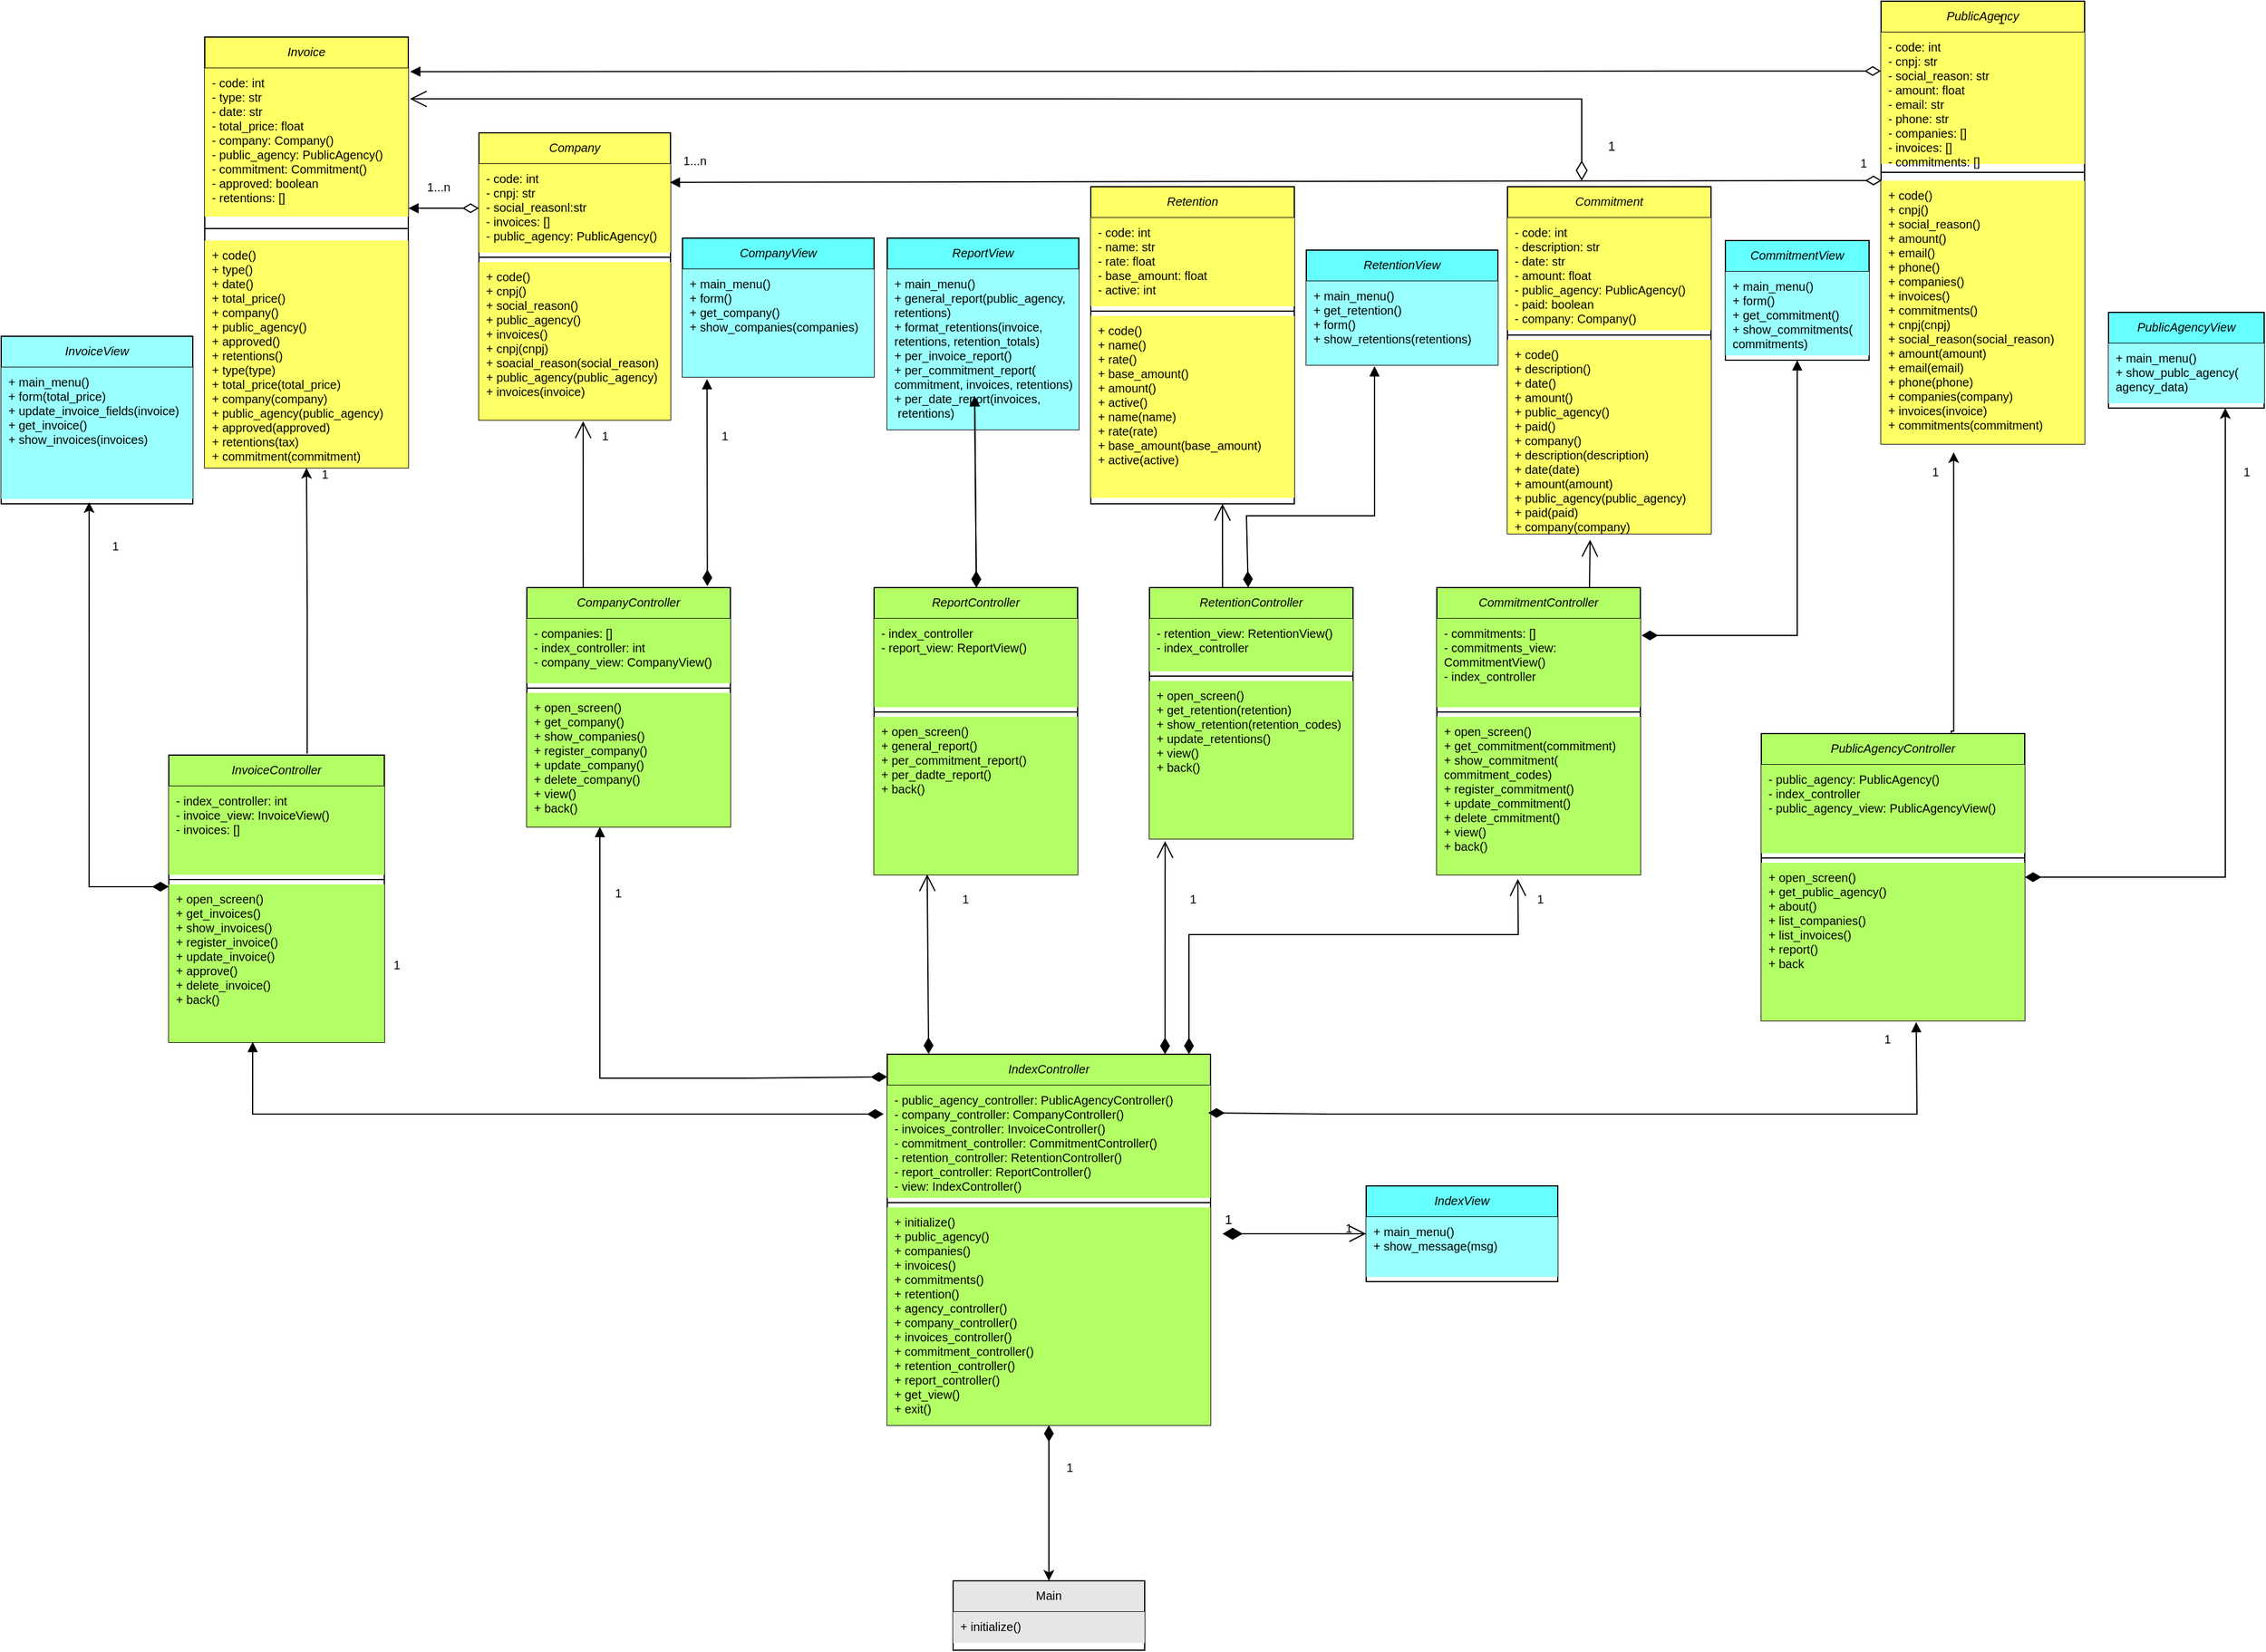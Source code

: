 <mxfile version="26.2.15">
  <diagram name="Page-1" id="JuK0nLyMnWMVUD9OGRPk">
    <mxGraphModel dx="1938" dy="529" grid="1" gridSize="10" guides="1" tooltips="1" connect="1" arrows="1" fold="1" page="1" pageScale="1" pageWidth="827" pageHeight="1169" math="0" shadow="0">
      <root>
        <mxCell id="0" />
        <mxCell id="1" parent="0" />
        <mxCell id="KIbDW9FvNBwLlxhbpkFf-1" value="Invoice" style="swimlane;fontStyle=2;align=center;verticalAlign=top;childLayout=stackLayout;horizontal=1;startSize=26;horizontalStack=0;resizeParent=1;resizeLast=0;collapsible=1;marginBottom=0;rounded=0;shadow=0;strokeWidth=1;fontSize=10;fillColor=#FFFF66;" parent="1" vertex="1">
          <mxGeometry x="90" y="50" width="170" height="360" as="geometry">
            <mxRectangle x="230" y="140" width="160" height="26" as="alternateBounds" />
          </mxGeometry>
        </mxCell>
        <mxCell id="KIbDW9FvNBwLlxhbpkFf-2" value="- code: int&#xa;- type: str&#xa;- date: str&#xa;- total_price: float&#xa;- company: Company()&#xa;- public_agency: PublicAgency()&#xa;- commitment: Commitment()&#xa;- approved: boolean&#xa;- retentions: []&#xa;&#xa;" style="text;align=left;verticalAlign=top;spacingLeft=4;spacingRight=4;overflow=hidden;rotatable=0;points=[[0,0.5],[1,0.5]];portConstraint=eastwest;fontSize=10;fillColor=#FFFF66;" parent="KIbDW9FvNBwLlxhbpkFf-1" vertex="1">
          <mxGeometry y="26" width="170" height="124" as="geometry" />
        </mxCell>
        <mxCell id="KIbDW9FvNBwLlxhbpkFf-3" value="" style="line;html=1;strokeWidth=1;align=left;verticalAlign=middle;spacingTop=-1;spacingLeft=3;spacingRight=3;rotatable=0;labelPosition=right;points=[];portConstraint=eastwest;fontSize=10;" parent="KIbDW9FvNBwLlxhbpkFf-1" vertex="1">
          <mxGeometry y="150" width="170" height="20" as="geometry" />
        </mxCell>
        <mxCell id="KIbDW9FvNBwLlxhbpkFf-4" value="+ code()&#xa;+ type()&#xa;+ date()&#xa;+ total_price()&#xa;+ company()&#xa;+ public_agency()&#xa;+ approved()&#xa;+ retentions()&#xa;+ type(type)&#xa;+ total_price(total_price)&#xa;+ company(company)&#xa;+ public_agency(public_agency)&#xa;+ approved(approved)&#xa;+ retentions(tax)&#xa;+ commitment(commitment)" style="text;align=left;verticalAlign=top;spacingLeft=4;spacingRight=4;overflow=hidden;rotatable=0;points=[[0,0.5],[1,0.5]];portConstraint=eastwest;fontSize=10;fillColor=#FFFF66;" parent="KIbDW9FvNBwLlxhbpkFf-1" vertex="1">
          <mxGeometry y="170" width="170" height="190" as="geometry" />
        </mxCell>
        <mxCell id="KIbDW9FvNBwLlxhbpkFf-9" value="Company" style="swimlane;fontStyle=2;align=center;verticalAlign=top;childLayout=stackLayout;horizontal=1;startSize=26;horizontalStack=0;resizeParent=1;resizeLast=0;collapsible=1;marginBottom=0;rounded=0;shadow=0;strokeWidth=1;fontSize=10;fillColor=#FFFF66;" parent="1" vertex="1">
          <mxGeometry x="319" y="130" width="160" height="240" as="geometry">
            <mxRectangle x="230" y="140" width="160" height="26" as="alternateBounds" />
          </mxGeometry>
        </mxCell>
        <mxCell id="KIbDW9FvNBwLlxhbpkFf-10" value="- code: int&#xa;- cnpj: str&#xa;- social_reasonl:str&#xa;- invoices: []&#xa;- public_agency: PublicAgency()" style="text;align=left;verticalAlign=top;spacingLeft=4;spacingRight=4;overflow=hidden;rotatable=0;points=[[0,0.5],[1,0.5]];portConstraint=eastwest;fontSize=10;fillColor=#FFFF66;" parent="KIbDW9FvNBwLlxhbpkFf-9" vertex="1">
          <mxGeometry y="26" width="160" height="74" as="geometry" />
        </mxCell>
        <mxCell id="KIbDW9FvNBwLlxhbpkFf-11" value="" style="line;html=1;strokeWidth=1;align=left;verticalAlign=middle;spacingTop=-1;spacingLeft=3;spacingRight=3;rotatable=0;labelPosition=right;points=[];portConstraint=eastwest;fontSize=10;" parent="KIbDW9FvNBwLlxhbpkFf-9" vertex="1">
          <mxGeometry y="100" width="160" height="8" as="geometry" />
        </mxCell>
        <mxCell id="KIbDW9FvNBwLlxhbpkFf-12" value="+ code()&#xa;+ cnpj()&#xa;+ social_reason()&#xa;+ public_agency()&#xa;+ invoices()&#xa;+ cnpj(cnpj)&#xa;+ soacial_reason(social_reason)&#xa;+ public_agency(public_agency)&#xa;+ invoices(invoice)&#xa;" style="text;align=left;verticalAlign=top;spacingLeft=4;spacingRight=4;overflow=hidden;rotatable=0;points=[[0,0.5],[1,0.5]];portConstraint=eastwest;fontSize=10;fillColor=#FFFF66;" parent="KIbDW9FvNBwLlxhbpkFf-9" vertex="1">
          <mxGeometry y="108" width="160" height="132" as="geometry" />
        </mxCell>
        <mxCell id="KIbDW9FvNBwLlxhbpkFf-13" value="PublicAgency" style="swimlane;fontStyle=2;align=center;verticalAlign=top;childLayout=stackLayout;horizontal=1;startSize=26;horizontalStack=0;resizeParent=1;resizeLast=0;collapsible=1;marginBottom=0;rounded=0;shadow=0;strokeWidth=1;fontSize=10;fillColor=#FFFF66;" parent="1" vertex="1">
          <mxGeometry x="1490" y="20" width="170" height="370" as="geometry">
            <mxRectangle x="230" y="140" width="160" height="26" as="alternateBounds" />
          </mxGeometry>
        </mxCell>
        <mxCell id="KIbDW9FvNBwLlxhbpkFf-14" value="- code: int&#xa;- cnpj: str&#xa;- social_reason: str&#xa;- amount: float&#xa;- email: str&#xa;- phone: str&#xa;- companies: []&#xa;- invoices: []&#xa;- commitments: []" style="text;align=left;verticalAlign=top;spacingLeft=4;spacingRight=4;overflow=hidden;rotatable=0;points=[[0,0.5],[1,0.5]];portConstraint=eastwest;fontSize=10;fillColor=#FFFF66;" parent="KIbDW9FvNBwLlxhbpkFf-13" vertex="1">
          <mxGeometry y="26" width="170" height="110" as="geometry" />
        </mxCell>
        <mxCell id="KIbDW9FvNBwLlxhbpkFf-15" value="" style="line;html=1;strokeWidth=1;align=left;verticalAlign=middle;spacingTop=-1;spacingLeft=3;spacingRight=3;rotatable=0;labelPosition=right;points=[];portConstraint=eastwest;fontSize=10;" parent="KIbDW9FvNBwLlxhbpkFf-13" vertex="1">
          <mxGeometry y="136" width="170" height="14" as="geometry" />
        </mxCell>
        <mxCell id="KIbDW9FvNBwLlxhbpkFf-16" value="+ code()&#xa;+ cnpj()&#xa;+ social_reason()&#xa;+ amount()&#xa;+ email()&#xa;+ phone()&#xa;+ companies()&#xa;+ invoices()&#xa;+ commitments()&#xa;+ cnpj(cnpj)&#xa;+ social_reason(social_reason)&#xa;+ amount(amount)&#xa;+ email(email)&#xa;+ phone(phone)&#xa;+ companies(company)&#xa;+ invoices(invoice)&#xa;+ commitments(commitment)&#xa;" style="text;align=left;verticalAlign=top;spacingLeft=4;spacingRight=4;overflow=hidden;rotatable=0;points=[[0,0.5],[1,0.5]];portConstraint=eastwest;fontSize=10;fillColor=#FFFF66;" parent="KIbDW9FvNBwLlxhbpkFf-13" vertex="1">
          <mxGeometry y="150" width="170" height="220" as="geometry" />
        </mxCell>
        <mxCell id="KIbDW9FvNBwLlxhbpkFf-17" value="PublicAgencyView" style="swimlane;fontStyle=2;align=center;verticalAlign=top;childLayout=stackLayout;horizontal=1;startSize=26;horizontalStack=0;resizeParent=1;resizeLast=0;collapsible=1;marginBottom=0;rounded=0;shadow=0;strokeWidth=1;fontSize=10;fillColor=#66FFFF;" parent="1" vertex="1">
          <mxGeometry x="1680" y="280" width="130" height="80" as="geometry">
            <mxRectangle x="230" y="140" width="160" height="26" as="alternateBounds" />
          </mxGeometry>
        </mxCell>
        <mxCell id="KIbDW9FvNBwLlxhbpkFf-19" value="+ main_menu()&#xa;+ show_publc_agency(&#xa;agency_data)" style="text;align=left;verticalAlign=top;spacingLeft=4;spacingRight=4;overflow=hidden;rotatable=0;points=[[0,0.5],[1,0.5]];portConstraint=eastwest;fontSize=10;fillColor=#99FFFF;" parent="KIbDW9FvNBwLlxhbpkFf-17" vertex="1">
          <mxGeometry y="26" width="130" height="50" as="geometry" />
        </mxCell>
        <mxCell id="KIbDW9FvNBwLlxhbpkFf-20" value="CompanyView" style="swimlane;fontStyle=2;align=center;verticalAlign=top;childLayout=stackLayout;horizontal=1;startSize=26;horizontalStack=0;resizeParent=1;resizeLast=0;collapsible=1;marginBottom=0;rounded=0;shadow=0;strokeWidth=1;fontSize=10;fillColor=#66FFFF;" parent="1" vertex="1">
          <mxGeometry x="489" y="218" width="160" height="116" as="geometry">
            <mxRectangle x="230" y="140" width="160" height="26" as="alternateBounds" />
          </mxGeometry>
        </mxCell>
        <mxCell id="KIbDW9FvNBwLlxhbpkFf-22" value="+ main_menu()&#xa;+ form()&#xa;+ get_company()&#xa;+ show_companies(companies)" style="text;align=left;verticalAlign=top;spacingLeft=4;spacingRight=4;overflow=hidden;rotatable=0;points=[[0,0.5],[1,0.5]];portConstraint=eastwest;fontSize=10;fillColor=#99FFFF;" parent="KIbDW9FvNBwLlxhbpkFf-20" vertex="1">
          <mxGeometry y="26" width="160" height="90" as="geometry" />
        </mxCell>
        <mxCell id="KIbDW9FvNBwLlxhbpkFf-23" value="InvoiceView" style="swimlane;fontStyle=2;align=center;verticalAlign=top;childLayout=stackLayout;horizontal=1;startSize=26;horizontalStack=0;resizeParent=1;resizeLast=0;collapsible=1;marginBottom=0;rounded=0;shadow=0;strokeWidth=1;fontSize=10;fillColor=#99FFFF;" parent="1" vertex="1">
          <mxGeometry x="-80" y="300" width="160" height="140" as="geometry">
            <mxRectangle x="230" y="140" width="160" height="26" as="alternateBounds" />
          </mxGeometry>
        </mxCell>
        <mxCell id="KIbDW9FvNBwLlxhbpkFf-25" value="+ main_menu()&#xa;+ form(total_price)&#xa;+ update_invoice_fields(invoice)&#xa;+ get_invoice()&#xa;+ show_invoices(invoices)" style="text;align=left;verticalAlign=top;spacingLeft=4;spacingRight=4;overflow=hidden;rotatable=0;points=[[0,0.5],[1,0.5]];portConstraint=eastwest;fontSize=10;fillColor=#99FFFF;" parent="KIbDW9FvNBwLlxhbpkFf-23" vertex="1">
          <mxGeometry y="26" width="160" height="110" as="geometry" />
        </mxCell>
        <mxCell id="KIbDW9FvNBwLlxhbpkFf-27" value="InvoiceController" style="swimlane;fontStyle=2;align=center;verticalAlign=top;childLayout=stackLayout;horizontal=1;startSize=26;horizontalStack=0;resizeParent=1;resizeLast=0;collapsible=1;marginBottom=0;rounded=0;shadow=0;strokeWidth=1;fontSize=10;fillColor=#B3FF66;" parent="1" vertex="1">
          <mxGeometry x="60" y="650" width="180" height="240" as="geometry">
            <mxRectangle x="230" y="140" width="160" height="26" as="alternateBounds" />
          </mxGeometry>
        </mxCell>
        <mxCell id="KIbDW9FvNBwLlxhbpkFf-28" value="- index_controller: int&#xa;- invoice_view: InvoiceView()&#xa;- invoices: []" style="text;align=left;verticalAlign=top;spacingLeft=4;spacingRight=4;overflow=hidden;rotatable=0;points=[[0,0.5],[1,0.5]];portConstraint=eastwest;fontSize=10;fillColor=#B3FF66;" parent="KIbDW9FvNBwLlxhbpkFf-27" vertex="1">
          <mxGeometry y="26" width="180" height="74" as="geometry" />
        </mxCell>
        <mxCell id="KIbDW9FvNBwLlxhbpkFf-29" value="" style="line;html=1;strokeWidth=1;align=left;verticalAlign=middle;spacingTop=-1;spacingLeft=3;spacingRight=3;rotatable=0;labelPosition=right;points=[];portConstraint=eastwest;fontSize=10;" parent="KIbDW9FvNBwLlxhbpkFf-27" vertex="1">
          <mxGeometry y="100" width="180" height="8" as="geometry" />
        </mxCell>
        <mxCell id="KIbDW9FvNBwLlxhbpkFf-30" value="+ open_screen()&#xa;+ get_invoices()&#xa;+ show_invoices()&#xa;+ register_invoice()&#xa;+ update_invoice()&#xa;+ approve()&#xa;+ delete_invoice()&#xa;+ back()" style="text;align=left;verticalAlign=top;spacingLeft=4;spacingRight=4;overflow=hidden;rotatable=0;points=[[0,0.5],[1,0.5]];portConstraint=eastwest;fontSize=10;fillColor=#B3FF66;" parent="KIbDW9FvNBwLlxhbpkFf-27" vertex="1">
          <mxGeometry y="108" width="180" height="132" as="geometry" />
        </mxCell>
        <mxCell id="KIbDW9FvNBwLlxhbpkFf-109" value="" style="edgeStyle=orthogonalEdgeStyle;rounded=0;orthogonalLoop=1;jettySize=auto;html=1;startArrow=diamondThin;startFill=1;entryX=0.75;entryY=1;entryDx=0;entryDy=0;startSize=11;fontSize=10;" parent="1" source="KIbDW9FvNBwLlxhbpkFf-31" target="KIbDW9FvNBwLlxhbpkFf-17" edge="1">
          <mxGeometry relative="1" as="geometry">
            <mxPoint x="1470" y="650" as="targetPoint" />
          </mxGeometry>
        </mxCell>
        <mxCell id="KIbDW9FvNBwLlxhbpkFf-31" value="PublicAgencyController" style="swimlane;fontStyle=2;align=center;verticalAlign=top;childLayout=stackLayout;horizontal=1;startSize=26;horizontalStack=0;resizeParent=1;resizeLast=0;collapsible=1;marginBottom=0;rounded=0;shadow=0;strokeWidth=1;resizeWidth=1;fontSize=10;fillColor=#B3FF66;" parent="1" vertex="1">
          <mxGeometry x="1390" y="632" width="220" height="240" as="geometry">
            <mxRectangle x="230" y="140" width="160" height="26" as="alternateBounds" />
          </mxGeometry>
        </mxCell>
        <mxCell id="KIbDW9FvNBwLlxhbpkFf-32" value="- public_agency: PublicAgency()&#xa;- index_controller&#xa;- public_agency_view: PublicAgencyView()" style="text;align=left;verticalAlign=top;spacingLeft=4;spacingRight=4;overflow=hidden;rotatable=0;points=[[0,0.5],[1,0.5]];portConstraint=eastwest;fontSize=10;resizeWidth=1;fillColor=#B3FF66;" parent="KIbDW9FvNBwLlxhbpkFf-31" vertex="1">
          <mxGeometry y="26" width="220" height="74" as="geometry" />
        </mxCell>
        <mxCell id="KIbDW9FvNBwLlxhbpkFf-33" value="" style="line;html=1;strokeWidth=1;align=left;verticalAlign=middle;spacingTop=-1;spacingLeft=3;spacingRight=3;rotatable=0;labelPosition=right;points=[];portConstraint=eastwest;resizeWidth=1;fontSize=10;" parent="KIbDW9FvNBwLlxhbpkFf-31" vertex="1">
          <mxGeometry y="100" width="220" height="8" as="geometry" />
        </mxCell>
        <mxCell id="KIbDW9FvNBwLlxhbpkFf-34" value="+ open_screen()&#xa;+ get_public_agency()&#xa;+ about()&#xa;+ list_companies()&#xa;+ list_invoices()&#xa;+ report()&#xa;+ back" style="text;align=left;verticalAlign=top;spacingLeft=4;spacingRight=4;overflow=hidden;rotatable=0;points=[[0,0.5],[1,0.5]];portConstraint=eastwest;fontSize=10;resizeWidth=1;fillColor=#B3FF66;" parent="KIbDW9FvNBwLlxhbpkFf-31" vertex="1">
          <mxGeometry y="108" width="220" height="132" as="geometry" />
        </mxCell>
        <mxCell id="KIbDW9FvNBwLlxhbpkFf-35" value="CompanyController" style="swimlane;fontStyle=2;align=center;verticalAlign=top;childLayout=stackLayout;horizontal=1;startSize=26;horizontalStack=0;resizeParent=1;resizeLast=0;collapsible=1;marginBottom=0;rounded=0;shadow=0;strokeWidth=1;fontSize=10;fillColor=#B3FF66;" parent="1" vertex="1">
          <mxGeometry x="359" y="510" width="170" height="200" as="geometry">
            <mxRectangle x="230" y="140" width="160" height="26" as="alternateBounds" />
          </mxGeometry>
        </mxCell>
        <mxCell id="KIbDW9FvNBwLlxhbpkFf-36" value="- companies: []&#xa;- index_controller: int&#xa;- company_view: CompanyView()" style="text;align=left;verticalAlign=top;spacingLeft=4;spacingRight=4;overflow=hidden;rotatable=0;points=[[0,0.5],[1,0.5]];portConstraint=eastwest;fontSize=10;fillColor=#B3FF66;" parent="KIbDW9FvNBwLlxhbpkFf-35" vertex="1">
          <mxGeometry y="26" width="170" height="54" as="geometry" />
        </mxCell>
        <mxCell id="KIbDW9FvNBwLlxhbpkFf-37" value="" style="line;html=1;strokeWidth=1;align=left;verticalAlign=middle;spacingTop=-1;spacingLeft=3;spacingRight=3;rotatable=0;labelPosition=right;points=[];portConstraint=eastwest;fontSize=10;" parent="KIbDW9FvNBwLlxhbpkFf-35" vertex="1">
          <mxGeometry y="80" width="170" height="8" as="geometry" />
        </mxCell>
        <mxCell id="KIbDW9FvNBwLlxhbpkFf-38" value="+ open_screen()&#xa;+ get_company()&#xa;+ show_companies()&#xa;+ register_company()&#xa;+ update_company()&#xa;+ delete_company()&#xa;+ view()&#xa;+ back()" style="text;align=left;verticalAlign=top;spacingLeft=4;spacingRight=4;overflow=hidden;rotatable=0;points=[[0,0.5],[1,0.5]];portConstraint=eastwest;fontSize=10;fillColor=#B3FF66;" parent="KIbDW9FvNBwLlxhbpkFf-35" vertex="1">
          <mxGeometry y="88" width="170" height="112" as="geometry" />
        </mxCell>
        <mxCell id="KIbDW9FvNBwLlxhbpkFf-105" value="" style="edgeStyle=orthogonalEdgeStyle;rounded=0;orthogonalLoop=1;jettySize=auto;html=1;startArrow=diamondThin;startFill=1;startSize=11;entryX=0.5;entryY=0;entryDx=0;entryDy=0;fontSize=10;" parent="1" source="KIbDW9FvNBwLlxhbpkFf-39" target="KIbDW9FvNBwLlxhbpkFf-43" edge="1">
          <mxGeometry relative="1" as="geometry">
            <mxPoint x="795" y="1090" as="targetPoint" />
            <Array as="points" />
          </mxGeometry>
        </mxCell>
        <mxCell id="KIbDW9FvNBwLlxhbpkFf-39" value="IndexController" style="swimlane;fontStyle=2;align=center;verticalAlign=top;childLayout=stackLayout;horizontal=1;startSize=26;horizontalStack=0;resizeParent=1;resizeLast=0;collapsible=1;marginBottom=0;rounded=0;shadow=0;strokeWidth=1;fontSize=10;fillColor=#B3FF66;" parent="1" vertex="1">
          <mxGeometry x="660" y="900" width="270" height="310" as="geometry">
            <mxRectangle x="230" y="140" width="160" height="26" as="alternateBounds" />
          </mxGeometry>
        </mxCell>
        <mxCell id="KIbDW9FvNBwLlxhbpkFf-40" value="- public_agency_controller: PublicAgencyController()&#xa;- company_controller: CompanyController()&#xa;- invoices_controller: InvoiceController()&#xa;- commitment_controller: CommitmentController()&#xa;- retention_controller: RetentionController()&#xa;- report_controller: ReportController()&#xa;- view: IndexController()" style="text;align=left;verticalAlign=top;spacingLeft=4;spacingRight=4;overflow=hidden;rotatable=0;points=[[0,0.5],[1,0.5]];portConstraint=eastwest;fontSize=10;fillColor=#B3FF66;" parent="KIbDW9FvNBwLlxhbpkFf-39" vertex="1">
          <mxGeometry y="26" width="270" height="94" as="geometry" />
        </mxCell>
        <mxCell id="KIbDW9FvNBwLlxhbpkFf-41" value="" style="line;html=1;strokeWidth=1;align=left;verticalAlign=middle;spacingTop=-1;spacingLeft=3;spacingRight=3;rotatable=0;labelPosition=right;points=[];portConstraint=eastwest;fontSize=10;" parent="KIbDW9FvNBwLlxhbpkFf-39" vertex="1">
          <mxGeometry y="120" width="270" height="8" as="geometry" />
        </mxCell>
        <mxCell id="KIbDW9FvNBwLlxhbpkFf-42" value="+ initialize()&#xa;+ public_agency()&#xa;+ companies()&#xa;+ invoices()&#xa;+ commitments()&#xa;+ retention()&#xa;+ agency_controller()&#xa;+ company_controller()&#xa;+ invoices_controller()&#xa;+ commitment_controller()&#xa;+ retention_controller()&#xa;+ report_controller()&#xa;+ get_view()&#xa;+ exit()" style="text;align=left;verticalAlign=top;spacingLeft=4;spacingRight=4;overflow=hidden;rotatable=0;points=[[0,0.5],[1,0.5]];portConstraint=eastwest;fontSize=10;fillColor=#B3FF66;" parent="KIbDW9FvNBwLlxhbpkFf-39" vertex="1">
          <mxGeometry y="128" width="270" height="182" as="geometry" />
        </mxCell>
        <mxCell id="KIbDW9FvNBwLlxhbpkFf-43" value="Main" style="swimlane;fontStyle=0;align=center;verticalAlign=top;childLayout=stackLayout;horizontal=1;startSize=26;horizontalStack=0;resizeParent=1;resizeLast=0;collapsible=1;marginBottom=0;rounded=0;shadow=0;strokeWidth=1;fontSize=10;fillColor=#E6E6E6;" parent="1" vertex="1">
          <mxGeometry x="715" y="1340" width="160" height="58" as="geometry">
            <mxRectangle x="130" y="380" width="160" height="26" as="alternateBounds" />
          </mxGeometry>
        </mxCell>
        <mxCell id="KIbDW9FvNBwLlxhbpkFf-44" value="+ initialize()" style="text;align=left;verticalAlign=top;spacingLeft=4;spacingRight=4;overflow=hidden;rotatable=0;points=[[0,0.5],[1,0.5]];portConstraint=eastwest;fontSize=10;fillColor=#E6E6E6;" parent="KIbDW9FvNBwLlxhbpkFf-43" vertex="1">
          <mxGeometry y="26" width="160" height="26" as="geometry" />
        </mxCell>
        <mxCell id="KIbDW9FvNBwLlxhbpkFf-53" value="" style="endArrow=open;endFill=1;endSize=12;html=1;rounded=0;entryX=0.544;entryY=1.008;entryDx=0;entryDy=0;entryPerimeter=0;exitX=0.277;exitY=0;exitDx=0;exitDy=0;exitPerimeter=0;fontSize=10;" parent="1" source="KIbDW9FvNBwLlxhbpkFf-35" target="KIbDW9FvNBwLlxhbpkFf-12" edge="1">
          <mxGeometry width="160" relative="1" as="geometry">
            <mxPoint x="389" y="470" as="sourcePoint" />
            <mxPoint x="779" y="552" as="targetPoint" />
          </mxGeometry>
        </mxCell>
        <mxCell id="KIbDW9FvNBwLlxhbpkFf-71" value="1" style="text;html=1;align=center;verticalAlign=middle;resizable=0;points=[];autosize=1;strokeColor=none;fillColor=none;fontSize=10;" parent="1" vertex="1">
          <mxGeometry x="235" y="810" width="30" height="30" as="geometry" />
        </mxCell>
        <mxCell id="KIbDW9FvNBwLlxhbpkFf-72" value="1" style="text;html=1;align=center;verticalAlign=middle;resizable=0;points=[];autosize=1;strokeColor=none;fillColor=none;fontSize=10;" parent="1" vertex="1">
          <mxGeometry x="420" y="750" width="30" height="30" as="geometry" />
        </mxCell>
        <mxCell id="KIbDW9FvNBwLlxhbpkFf-73" value="1" style="text;html=1;align=center;verticalAlign=middle;resizable=0;points=[];autosize=1;strokeColor=none;fillColor=none;resizeWidth=1;fontSize=10;" parent="1" vertex="1">
          <mxGeometry x="1480" y="872" width="30" height="30" as="geometry" />
        </mxCell>
        <mxCell id="KIbDW9FvNBwLlxhbpkFf-74" value="1" style="text;html=1;align=center;verticalAlign=middle;resizable=0;points=[];autosize=1;strokeColor=none;fillColor=none;fontSize=10;" parent="1" vertex="1">
          <mxGeometry x="1030" y="1030" width="30" height="30" as="geometry" />
        </mxCell>
        <mxCell id="KIbDW9FvNBwLlxhbpkFf-75" value="1" style="text;html=1;align=center;verticalAlign=middle;resizable=0;points=[];autosize=1;strokeColor=none;fillColor=none;fontSize=10;" parent="1" vertex="1">
          <mxGeometry x="797" y="1230" width="30" height="30" as="geometry" />
        </mxCell>
        <mxCell id="KIbDW9FvNBwLlxhbpkFf-76" value="1" style="text;html=1;align=center;verticalAlign=middle;resizable=0;points=[];autosize=1;strokeColor=none;fillColor=none;fontSize=10;" parent="1" vertex="1">
          <mxGeometry x="175" y="400" width="30" height="30" as="geometry" />
        </mxCell>
        <mxCell id="KIbDW9FvNBwLlxhbpkFf-78" value="1" style="text;html=1;align=center;verticalAlign=middle;resizable=0;points=[];autosize=1;strokeColor=none;fillColor=none;fontSize=10;" parent="1" vertex="1">
          <mxGeometry x="1780" y="398" width="30" height="30" as="geometry" />
        </mxCell>
        <mxCell id="KIbDW9FvNBwLlxhbpkFf-80" value="1" style="text;html=1;align=center;verticalAlign=middle;resizable=0;points=[];autosize=1;strokeColor=none;fillColor=none;fontSize=10;" parent="1" vertex="1">
          <mxGeometry x="1520" y="398" width="30" height="30" as="geometry" />
        </mxCell>
        <mxCell id="KIbDW9FvNBwLlxhbpkFf-82" value="1" style="text;html=1;align=center;verticalAlign=middle;resizable=0;points=[];autosize=1;strokeColor=none;fillColor=none;fontSize=10;" parent="1" vertex="1">
          <mxGeometry x="409" y="368" width="30" height="30" as="geometry" />
        </mxCell>
        <mxCell id="KIbDW9FvNBwLlxhbpkFf-87" value="1" style="text;html=1;align=center;verticalAlign=middle;resizable=0;points=[];autosize=1;strokeColor=none;fillColor=none;fontSize=10;" parent="1" vertex="1">
          <mxGeometry x="509" y="368" width="30" height="30" as="geometry" />
        </mxCell>
        <mxCell id="KIbDW9FvNBwLlxhbpkFf-110" value="" style="edgeStyle=orthogonalEdgeStyle;rounded=0;orthogonalLoop=1;jettySize=auto;html=1;startArrow=none;startFill=0;exitX=0.721;exitY=0;exitDx=0;exitDy=0;exitPerimeter=0;fontSize=10;entryX=1.022;entryY=-0.036;entryDx=0;entryDy=0;entryPerimeter=0;" parent="1" source="KIbDW9FvNBwLlxhbpkFf-31" target="KIbDW9FvNBwLlxhbpkFf-80" edge="1">
          <mxGeometry relative="1" as="geometry">
            <mxPoint x="1490" y="620" as="sourcePoint" />
            <mxPoint x="1550" y="460" as="targetPoint" />
            <Array as="points">
              <mxPoint x="1549" y="630" />
              <mxPoint x="1551" y="630" />
            </Array>
          </mxGeometry>
        </mxCell>
        <mxCell id="KIbDW9FvNBwLlxhbpkFf-113" value="" style="html=1;verticalAlign=bottom;startArrow=diamondThin;startFill=1;endArrow=block;startSize=11;curved=0;rounded=0;entryX=0.588;entryY=1.008;entryDx=0;entryDy=0;entryPerimeter=0;fontSize=10;" parent="1" target="KIbDW9FvNBwLlxhbpkFf-34" edge="1">
          <mxGeometry width="60" relative="1" as="geometry">
            <mxPoint x="928" y="949" as="sourcePoint" />
            <mxPoint x="1300" y="930" as="targetPoint" />
            <Array as="points">
              <mxPoint x="1030" y="950" />
              <mxPoint x="1520" y="950" />
            </Array>
          </mxGeometry>
        </mxCell>
        <mxCell id="KIbDW9FvNBwLlxhbpkFf-114" value="" style="html=1;verticalAlign=bottom;startArrow=diamondThin;startFill=1;endArrow=block;startSize=11;curved=0;rounded=0;entryX=0.389;entryY=0.997;entryDx=0;entryDy=0;entryPerimeter=0;fontSize=10;" parent="1" target="KIbDW9FvNBwLlxhbpkFf-30" edge="1">
          <mxGeometry width="60" relative="1" as="geometry">
            <mxPoint x="657" y="950" as="sourcePoint" />
            <mxPoint x="230" y="930" as="targetPoint" />
            <Array as="points">
              <mxPoint x="560" y="950" />
              <mxPoint x="130" y="950" />
            </Array>
          </mxGeometry>
        </mxCell>
        <mxCell id="KIbDW9FvNBwLlxhbpkFf-115" value="" style="html=1;verticalAlign=bottom;startArrow=diamondThin;startFill=1;endArrow=block;startSize=11;curved=0;rounded=0;endSize=6;exitX=0;exitY=0.061;exitDx=0;exitDy=0;exitPerimeter=0;fontSize=10;" parent="1" source="KIbDW9FvNBwLlxhbpkFf-39" edge="1">
          <mxGeometry width="60" relative="1" as="geometry">
            <mxPoint x="590" y="914" as="sourcePoint" />
            <mxPoint x="420" y="710" as="targetPoint" />
            <Array as="points">
              <mxPoint x="540" y="920" />
              <mxPoint x="420" y="920" />
            </Array>
          </mxGeometry>
        </mxCell>
        <mxCell id="KIbDW9FvNBwLlxhbpkFf-117" value="" style="edgeStyle=orthogonalEdgeStyle;rounded=0;orthogonalLoop=1;jettySize=auto;html=1;startArrow=none;startFill=0;entryX=0.5;entryY=1;entryDx=0;entryDy=0;exitX=0.642;exitY=-0.005;exitDx=0;exitDy=0;exitPerimeter=0;fontSize=10;" parent="1" source="KIbDW9FvNBwLlxhbpkFf-27" target="KIbDW9FvNBwLlxhbpkFf-1" edge="1">
          <mxGeometry relative="1" as="geometry">
            <mxPoint x="175" y="570" as="sourcePoint" />
            <mxPoint x="170" y="610" as="targetPoint" />
            <Array as="points" />
          </mxGeometry>
        </mxCell>
        <mxCell id="KIbDW9FvNBwLlxhbpkFf-118" value="" style="edgeStyle=orthogonalEdgeStyle;rounded=0;orthogonalLoop=1;jettySize=auto;html=1;startArrow=diamondThin;startFill=1;startSize=11;entryX=0.459;entryY=1.024;entryDx=0;entryDy=0;entryPerimeter=0;exitX=0;exitY=0.015;exitDx=0;exitDy=0;exitPerimeter=0;fontSize=10;" parent="1" source="KIbDW9FvNBwLlxhbpkFf-30" target="KIbDW9FvNBwLlxhbpkFf-25" edge="1">
          <mxGeometry relative="1" as="geometry">
            <mxPoint x="50" y="760" as="sourcePoint" />
            <mxPoint y="590" as="targetPoint" />
            <Array as="points">
              <mxPoint x="-7" y="760" />
            </Array>
          </mxGeometry>
        </mxCell>
        <mxCell id="KIbDW9FvNBwLlxhbpkFf-119" value="1" style="text;html=1;align=center;verticalAlign=middle;resizable=0;points=[];autosize=1;strokeColor=none;fillColor=none;fontSize=10;" parent="1" vertex="1">
          <mxGeometry y="460" width="30" height="30" as="geometry" />
        </mxCell>
        <mxCell id="KIbDW9FvNBwLlxhbpkFf-122" value="" style="html=1;verticalAlign=bottom;startArrow=diamondThin;startFill=0;endArrow=block;startSize=11;curved=0;rounded=0;exitX=1.022;exitY=0.994;exitDx=0;exitDy=0;exitPerimeter=0;entryX=0.996;entryY=0.208;entryDx=0;entryDy=0;entryPerimeter=0;fontSize=10;" parent="1" source="KIbDW9FvNBwLlxhbpkFf-128" target="KIbDW9FvNBwLlxhbpkFf-10" edge="1">
          <mxGeometry width="60" relative="1" as="geometry">
            <mxPoint x="1140" y="170" as="sourcePoint" />
            <mxPoint x="840" y="170" as="targetPoint" />
            <Array as="points" />
          </mxGeometry>
        </mxCell>
        <mxCell id="KIbDW9FvNBwLlxhbpkFf-123" value="" style="html=1;verticalAlign=bottom;startArrow=diamondThin;startFill=0;endArrow=block;startSize=11;curved=0;rounded=0;exitX=0;exitY=0.5;exitDx=0;exitDy=0;entryX=1;entryY=0.944;entryDx=0;entryDy=0;entryPerimeter=0;fontSize=10;" parent="1" source="KIbDW9FvNBwLlxhbpkFf-10" target="KIbDW9FvNBwLlxhbpkFf-2" edge="1">
          <mxGeometry width="60" relative="1" as="geometry">
            <mxPoint x="560" y="190" as="sourcePoint" />
            <mxPoint x="370" y="195" as="targetPoint" />
            <Array as="points" />
          </mxGeometry>
        </mxCell>
        <mxCell id="KIbDW9FvNBwLlxhbpkFf-125" value="1" style="text;html=1;align=center;verticalAlign=middle;resizable=0;points=[];autosize=1;strokeColor=none;fillColor=none;fontSize=10;" parent="1" vertex="1">
          <mxGeometry x="1575" y="20" width="30" height="30" as="geometry" />
        </mxCell>
        <mxCell id="KIbDW9FvNBwLlxhbpkFf-127" value="1...n" style="text;html=1;align=center;verticalAlign=middle;resizable=0;points=[];autosize=1;strokeColor=none;fillColor=none;fontSize=10;" parent="1" vertex="1">
          <mxGeometry x="479" y="138" width="40" height="30" as="geometry" />
        </mxCell>
        <mxCell id="KIbDW9FvNBwLlxhbpkFf-128" value="1" style="text;html=1;align=center;verticalAlign=middle;resizable=0;points=[];autosize=1;strokeColor=none;fillColor=none;fontSize=10;" parent="1" vertex="1">
          <mxGeometry x="1460" y="140" width="30" height="30" as="geometry" />
        </mxCell>
        <mxCell id="KIbDW9FvNBwLlxhbpkFf-129" value="1...n" style="text;html=1;align=center;verticalAlign=middle;resizable=0;points=[];autosize=1;strokeColor=none;fillColor=none;fontSize=10;" parent="1" vertex="1">
          <mxGeometry x="265" y="160" width="40" height="30" as="geometry" />
        </mxCell>
        <mxCell id="KIbDW9FvNBwLlxhbpkFf-132" value="" style="html=1;verticalAlign=bottom;startArrow=diamondThin;startFill=0;endArrow=block;startSize=11;curved=0;rounded=0;entryX=1.009;entryY=0.023;entryDx=0;entryDy=0;entryPerimeter=0;fontSize=10;exitX=0;exitY=0.294;exitDx=0;exitDy=0;exitPerimeter=0;" parent="1" source="KIbDW9FvNBwLlxhbpkFf-14" target="KIbDW9FvNBwLlxhbpkFf-2" edge="1">
          <mxGeometry width="60" relative="1" as="geometry">
            <mxPoint x="1400" y="50" as="sourcePoint" />
            <mxPoint x="310" y="80" as="targetPoint" />
            <Array as="points" />
          </mxGeometry>
        </mxCell>
        <mxCell id="KIbDW9FvNBwLlxhbpkFf-116" value="" style="html=1;verticalAlign=bottom;startArrow=diamondThin;startFill=1;endArrow=block;startSize=11;curved=0;rounded=0;exitX=0.887;exitY=-0.006;exitDx=0;exitDy=0;exitPerimeter=0;entryX=0.128;entryY=1.019;entryDx=0;entryDy=0;entryPerimeter=0;fontSize=10;" parent="1" source="KIbDW9FvNBwLlxhbpkFf-35" target="KIbDW9FvNBwLlxhbpkFf-22" edge="1">
          <mxGeometry width="60" relative="1" as="geometry">
            <mxPoint x="529" y="458" as="sourcePoint" />
            <mxPoint x="529" y="378" as="targetPoint" />
            <Array as="points" />
          </mxGeometry>
        </mxCell>
        <mxCell id="0EE_jmq524pXybvCe2dw-2" value="CommitmentController" style="swimlane;fontStyle=2;align=center;verticalAlign=top;childLayout=stackLayout;horizontal=1;startSize=26;horizontalStack=0;resizeParent=1;resizeLast=0;collapsible=1;marginBottom=0;rounded=0;shadow=0;strokeWidth=1;fontSize=10;fillColor=#B3FF66;" parent="1" vertex="1">
          <mxGeometry x="1119" y="510" width="170" height="240" as="geometry">
            <mxRectangle x="230" y="140" width="160" height="26" as="alternateBounds" />
          </mxGeometry>
        </mxCell>
        <mxCell id="0EE_jmq524pXybvCe2dw-3" value="- commitments: []&#xa;- commitments_view: &#xa;CommitmentView()&#xa;- index_controller" style="text;align=left;verticalAlign=top;spacingLeft=4;spacingRight=4;overflow=hidden;rotatable=0;points=[[0,0.5],[1,0.5]];portConstraint=eastwest;fontSize=10;fillColor=#B3FF66;" parent="0EE_jmq524pXybvCe2dw-2" vertex="1">
          <mxGeometry y="26" width="170" height="74" as="geometry" />
        </mxCell>
        <mxCell id="0EE_jmq524pXybvCe2dw-4" value="" style="line;html=1;strokeWidth=1;align=left;verticalAlign=middle;spacingTop=-1;spacingLeft=3;spacingRight=3;rotatable=0;labelPosition=right;points=[];portConstraint=eastwest;fontSize=10;" parent="0EE_jmq524pXybvCe2dw-2" vertex="1">
          <mxGeometry y="100" width="170" height="8" as="geometry" />
        </mxCell>
        <mxCell id="0EE_jmq524pXybvCe2dw-5" value="+ open_screen()&#xa;+ get_commitment(commitment)&#xa;+ show_commitment(&#xa;commitment_codes)&#xa;+ register_commitment()&#xa;+ update_commitment()&#xa;+ delete_cmmitment()&#xa;+ view()&#xa;+ back()" style="text;align=left;verticalAlign=top;spacingLeft=4;spacingRight=4;overflow=hidden;rotatable=0;points=[[0,0.5],[1,0.5]];portConstraint=eastwest;fontSize=10;fillColor=#B3FF66;" parent="0EE_jmq524pXybvCe2dw-2" vertex="1">
          <mxGeometry y="108" width="170" height="132" as="geometry" />
        </mxCell>
        <mxCell id="0EE_jmq524pXybvCe2dw-7" value="RetentionController" style="swimlane;fontStyle=2;align=center;verticalAlign=top;childLayout=stackLayout;horizontal=1;startSize=26;horizontalStack=0;resizeParent=1;resizeLast=0;collapsible=1;marginBottom=0;rounded=0;shadow=0;strokeWidth=1;fontSize=10;fillColor=#B3FF66;" parent="1" vertex="1">
          <mxGeometry x="879" y="510" width="170" height="210" as="geometry">
            <mxRectangle x="230" y="140" width="160" height="26" as="alternateBounds" />
          </mxGeometry>
        </mxCell>
        <mxCell id="0EE_jmq524pXybvCe2dw-8" value="- retention_view: RetentionView()&#xa;- index_controller" style="text;align=left;verticalAlign=top;spacingLeft=4;spacingRight=4;overflow=hidden;rotatable=0;points=[[0,0.5],[1,0.5]];portConstraint=eastwest;fontSize=10;fillColor=#B3FF66;" parent="0EE_jmq524pXybvCe2dw-7" vertex="1">
          <mxGeometry y="26" width="170" height="44" as="geometry" />
        </mxCell>
        <mxCell id="0EE_jmq524pXybvCe2dw-9" value="" style="line;html=1;strokeWidth=1;align=left;verticalAlign=middle;spacingTop=-1;spacingLeft=3;spacingRight=3;rotatable=0;labelPosition=right;points=[];portConstraint=eastwest;fontSize=10;" parent="0EE_jmq524pXybvCe2dw-7" vertex="1">
          <mxGeometry y="70" width="170" height="8" as="geometry" />
        </mxCell>
        <mxCell id="0EE_jmq524pXybvCe2dw-10" value="+ open_screen()&#xa;+ get_retention(retention)&#xa;+ show_retention(retention_codes)&#xa;+ update_retentions()&#xa;+ view()&#xa;+ back()" style="text;align=left;verticalAlign=top;spacingLeft=4;spacingRight=4;overflow=hidden;rotatable=0;points=[[0,0.5],[1,0.5]];portConstraint=eastwest;fontSize=10;fillColor=#B3FF66;" parent="0EE_jmq524pXybvCe2dw-7" vertex="1">
          <mxGeometry y="78" width="170" height="132" as="geometry" />
        </mxCell>
        <mxCell id="0EE_jmq524pXybvCe2dw-11" value="1" style="text;html=1;align=center;verticalAlign=middle;resizable=0;points=[];autosize=1;strokeColor=none;fillColor=none;fontSize=10;" parent="1" vertex="1">
          <mxGeometry x="710" y="755" width="30" height="30" as="geometry" />
        </mxCell>
        <mxCell id="0EE_jmq524pXybvCe2dw-13" value="ReportController" style="swimlane;fontStyle=2;align=center;verticalAlign=top;childLayout=stackLayout;horizontal=1;startSize=26;horizontalStack=0;resizeParent=1;resizeLast=0;collapsible=1;marginBottom=0;rounded=0;shadow=0;strokeWidth=1;fontSize=10;fillColor=#B3FF66;" parent="1" vertex="1">
          <mxGeometry x="649" y="510" width="170" height="240" as="geometry">
            <mxRectangle x="230" y="140" width="160" height="26" as="alternateBounds" />
          </mxGeometry>
        </mxCell>
        <mxCell id="0EE_jmq524pXybvCe2dw-14" value="- index_controller&#xa;- report_view: ReportView()" style="text;align=left;verticalAlign=top;spacingLeft=4;spacingRight=4;overflow=hidden;rotatable=0;points=[[0,0.5],[1,0.5]];portConstraint=eastwest;fontSize=10;fillColor=#B3FF66;" parent="0EE_jmq524pXybvCe2dw-13" vertex="1">
          <mxGeometry y="26" width="170" height="74" as="geometry" />
        </mxCell>
        <mxCell id="0EE_jmq524pXybvCe2dw-15" value="" style="line;html=1;strokeWidth=1;align=left;verticalAlign=middle;spacingTop=-1;spacingLeft=3;spacingRight=3;rotatable=0;labelPosition=right;points=[];portConstraint=eastwest;fontSize=10;" parent="0EE_jmq524pXybvCe2dw-13" vertex="1">
          <mxGeometry y="100" width="170" height="8" as="geometry" />
        </mxCell>
        <mxCell id="0EE_jmq524pXybvCe2dw-16" value="+ open_screen()&#xa;+ general_report()&#xa;+ per_commitment_report()&#xa;+ per_dadte_report()&#xa;+ back()" style="text;align=left;verticalAlign=top;spacingLeft=4;spacingRight=4;overflow=hidden;rotatable=0;points=[[0,0.5],[1,0.5]];portConstraint=eastwest;fontSize=10;fillColor=#B3FF66;" parent="0EE_jmq524pXybvCe2dw-13" vertex="1">
          <mxGeometry y="108" width="170" height="132" as="geometry" />
        </mxCell>
        <mxCell id="0EE_jmq524pXybvCe2dw-18" value="" style="endArrow=open;endFill=1;endSize=12;html=1;rounded=0;exitX=0.128;exitY=-0.001;exitDx=0;exitDy=0;exitPerimeter=0;entryX=0.261;entryY=0.997;entryDx=0;entryDy=0;entryPerimeter=0;startArrow=diamondThin;startFill=1;startSize=11;fontSize=10;" parent="1" source="KIbDW9FvNBwLlxhbpkFf-39" target="0EE_jmq524pXybvCe2dw-16" edge="1">
          <mxGeometry width="160" relative="1" as="geometry">
            <mxPoint x="700" y="830" as="sourcePoint" />
            <mxPoint x="860" y="830" as="targetPoint" />
          </mxGeometry>
        </mxCell>
        <mxCell id="0EE_jmq524pXybvCe2dw-19" value="" style="endArrow=open;endFill=1;endSize=12;html=1;rounded=0;exitX=0.128;exitY=-0.001;exitDx=0;exitDy=0;exitPerimeter=0;entryX=0.077;entryY=1.014;entryDx=0;entryDy=0;entryPerimeter=0;startArrow=diamondThin;startFill=1;startSize=11;fontSize=10;" parent="1" target="0EE_jmq524pXybvCe2dw-10" edge="1">
          <mxGeometry width="160" relative="1" as="geometry">
            <mxPoint x="892" y="900" as="sourcePoint" />
            <mxPoint x="892" y="760" as="targetPoint" />
          </mxGeometry>
        </mxCell>
        <mxCell id="0EE_jmq524pXybvCe2dw-20" value="" style="endArrow=open;endFill=1;endSize=12;html=1;rounded=0;exitX=0.128;exitY=-0.001;exitDx=0;exitDy=0;exitPerimeter=0;entryX=0.398;entryY=1.027;entryDx=0;entryDy=0;entryPerimeter=0;startArrow=diamondThin;startFill=1;startSize=11;fontSize=10;" parent="1" target="0EE_jmq524pXybvCe2dw-5" edge="1">
          <mxGeometry width="160" relative="1" as="geometry">
            <mxPoint x="912" y="900" as="sourcePoint" />
            <mxPoint x="910" y="750" as="targetPoint" />
            <Array as="points">
              <mxPoint x="912" y="800" />
              <mxPoint x="1187" y="800" />
            </Array>
          </mxGeometry>
        </mxCell>
        <mxCell id="0EE_jmq524pXybvCe2dw-21" value="1" style="text;html=1;align=center;verticalAlign=middle;resizable=0;points=[];autosize=1;strokeColor=none;fillColor=none;fontSize=10;" parent="1" vertex="1">
          <mxGeometry x="900" y="755" width="30" height="30" as="geometry" />
        </mxCell>
        <mxCell id="0EE_jmq524pXybvCe2dw-22" value="1" style="text;html=1;align=center;verticalAlign=middle;resizable=0;points=[];autosize=1;strokeColor=none;fillColor=none;fontSize=10;" parent="1" vertex="1">
          <mxGeometry x="1190" y="755" width="30" height="30" as="geometry" />
        </mxCell>
        <mxCell id="0EE_jmq524pXybvCe2dw-23" value="ReportView" style="swimlane;fontStyle=2;align=center;verticalAlign=top;childLayout=stackLayout;horizontal=1;startSize=26;horizontalStack=0;resizeParent=1;resizeLast=0;collapsible=1;marginBottom=0;rounded=0;shadow=0;strokeWidth=1;fontSize=10;fillColor=#66FFFF;" parent="1" vertex="1">
          <mxGeometry x="660" y="218" width="160" height="160" as="geometry">
            <mxRectangle x="230" y="140" width="160" height="26" as="alternateBounds" />
          </mxGeometry>
        </mxCell>
        <mxCell id="0EE_jmq524pXybvCe2dw-25" value="+ main_menu()&#xa;+ general_report(public_agency,&#xa;retentions)&#xa;+ format_retentions(invoice,&#xa;retentions, retention_totals)&#xa;+ per_invoice_report()&#xa;+ per_commitment_report(&#xa;commitment, invoices, retentions)&#xa;+ per_date_report(invoices,&#xa; retentions)" style="text;align=left;verticalAlign=top;spacingLeft=4;spacingRight=4;overflow=hidden;rotatable=0;points=[[0,0.5],[1,0.5]];portConstraint=eastwest;fontSize=10;fillColor=#99FFFF;" parent="0EE_jmq524pXybvCe2dw-23" vertex="1">
          <mxGeometry y="26" width="160" height="134" as="geometry" />
        </mxCell>
        <mxCell id="0EE_jmq524pXybvCe2dw-26" value="" style="html=1;verticalAlign=bottom;startArrow=diamondThin;startFill=1;endArrow=block;startSize=11;curved=0;rounded=0;exitX=0.887;exitY=-0.006;exitDx=0;exitDy=0;exitPerimeter=0;fontSize=10;" parent="1" edge="1">
          <mxGeometry width="60" relative="1" as="geometry">
            <mxPoint x="734.44" y="510" as="sourcePoint" />
            <mxPoint x="733" y="350" as="targetPoint" />
            <Array as="points" />
          </mxGeometry>
        </mxCell>
        <mxCell id="yv48-CPX1_hlfbAtmHpL-1" value="Retention" style="swimlane;fontStyle=2;align=center;verticalAlign=top;childLayout=stackLayout;horizontal=1;startSize=26;horizontalStack=0;resizeParent=1;resizeLast=0;collapsible=1;marginBottom=0;rounded=0;shadow=0;strokeWidth=1;fontSize=10;fillColor=#FFFF66;" parent="1" vertex="1">
          <mxGeometry x="830" y="175" width="170" height="265" as="geometry">
            <mxRectangle x="230" y="140" width="160" height="26" as="alternateBounds" />
          </mxGeometry>
        </mxCell>
        <mxCell id="yv48-CPX1_hlfbAtmHpL-2" value="- code: int&#xa;- name: str&#xa;- rate: float&#xa;- base_amount: float&#xa;- active: int" style="text;align=left;verticalAlign=top;spacingLeft=4;spacingRight=4;overflow=hidden;rotatable=0;points=[[0,0.5],[1,0.5]];portConstraint=eastwest;fontSize=10;fillColor=#FFFF66;" parent="yv48-CPX1_hlfbAtmHpL-1" vertex="1">
          <mxGeometry y="26" width="170" height="74" as="geometry" />
        </mxCell>
        <mxCell id="yv48-CPX1_hlfbAtmHpL-3" value="" style="line;html=1;strokeWidth=1;align=left;verticalAlign=middle;spacingTop=-1;spacingLeft=3;spacingRight=3;rotatable=0;labelPosition=right;points=[];portConstraint=eastwest;fontSize=10;" parent="yv48-CPX1_hlfbAtmHpL-1" vertex="1">
          <mxGeometry y="100" width="170" height="8" as="geometry" />
        </mxCell>
        <mxCell id="yv48-CPX1_hlfbAtmHpL-4" value="+ code()&#xa;+ name()&#xa;+ rate()&#xa;+ base_amount()&#xa;+ amount()&#xa;+ active()&#xa;+ name(name)&#xa;+ rate(rate)&#xa;+ base_amount(base_amount)&#xa;+ active(active)" style="text;align=left;verticalAlign=top;spacingLeft=4;spacingRight=4;overflow=hidden;rotatable=0;points=[[0,0.5],[1,0.5]];portConstraint=eastwest;fontSize=10;fillColor=#FFFF66;" parent="yv48-CPX1_hlfbAtmHpL-1" vertex="1">
          <mxGeometry y="108" width="170" height="152" as="geometry" />
        </mxCell>
        <mxCell id="KT3VjHzMwdaUQe_DEXfo-2" value="" style="html=1;verticalAlign=bottom;startArrow=diamondThin;startFill=1;endArrow=block;startSize=11;curved=0;rounded=0;exitX=0.887;exitY=-0.006;exitDx=0;exitDy=0;exitPerimeter=0;fontSize=10;entryX=0.356;entryY=1.014;entryDx=0;entryDy=0;entryPerimeter=0;" edge="1" parent="yv48-CPX1_hlfbAtmHpL-1" target="yv48-CPX1_hlfbAtmHpL-16">
          <mxGeometry width="60" relative="1" as="geometry">
            <mxPoint x="131.44" y="335" as="sourcePoint" />
            <mxPoint x="130" y="175" as="targetPoint" />
            <Array as="points">
              <mxPoint x="130" y="275" />
              <mxPoint x="180" y="275" />
              <mxPoint x="237" y="275" />
            </Array>
          </mxGeometry>
        </mxCell>
        <mxCell id="yv48-CPX1_hlfbAtmHpL-5" value="Commitment" style="swimlane;fontStyle=2;align=center;verticalAlign=top;childLayout=stackLayout;horizontal=1;startSize=26;horizontalStack=0;resizeParent=1;resizeLast=0;collapsible=1;marginBottom=0;rounded=0;shadow=0;strokeWidth=1;fontSize=10;fillColor=#FFFF66;" parent="1" vertex="1">
          <mxGeometry x="1178" y="175" width="170" height="290" as="geometry">
            <mxRectangle x="230" y="140" width="160" height="26" as="alternateBounds" />
          </mxGeometry>
        </mxCell>
        <mxCell id="yv48-CPX1_hlfbAtmHpL-6" value="- code: int&#xa;- description: str&#xa;- date: str&#xa;- amount: float&#xa;- public_agency: PublicAgency()&#xa;- paid: boolean&#xa;- company: Company()" style="text;align=left;verticalAlign=top;spacingLeft=4;spacingRight=4;overflow=hidden;rotatable=0;points=[[0,0.5],[1,0.5]];portConstraint=eastwest;fontSize=10;fillColor=#FFFF66;" parent="yv48-CPX1_hlfbAtmHpL-5" vertex="1">
          <mxGeometry y="26" width="170" height="94" as="geometry" />
        </mxCell>
        <mxCell id="yv48-CPX1_hlfbAtmHpL-7" value="" style="line;html=1;strokeWidth=1;align=left;verticalAlign=middle;spacingTop=-1;spacingLeft=3;spacingRight=3;rotatable=0;labelPosition=right;points=[];portConstraint=eastwest;fontSize=10;" parent="yv48-CPX1_hlfbAtmHpL-5" vertex="1">
          <mxGeometry y="120" width="170" height="8" as="geometry" />
        </mxCell>
        <mxCell id="yv48-CPX1_hlfbAtmHpL-8" value="+ code()&#xa;+ description()&#xa;+ date()&#xa;+ amount()&#xa;+ public_agency()&#xa;+ paid()&#xa;+ company()&#xa;+ description(description)&#xa;+ date(date)&#xa;+ amount(amount)&#xa;+ public_agency(public_agency)&#xa;+ paid(paid)&#xa;+ company(company)" style="text;align=left;verticalAlign=top;spacingLeft=4;spacingRight=4;overflow=hidden;rotatable=0;points=[[0,0.5],[1,0.5]];portConstraint=eastwest;fontSize=10;fillColor=#FFFF66;" parent="yv48-CPX1_hlfbAtmHpL-5" vertex="1">
          <mxGeometry y="128" width="170" height="162" as="geometry" />
        </mxCell>
        <mxCell id="KT3VjHzMwdaUQe_DEXfo-3" value="" style="html=1;verticalAlign=bottom;startArrow=diamondThin;startFill=1;endArrow=block;startSize=11;curved=0;rounded=0;fontSize=10;entryX=0.5;entryY=1;entryDx=0;entryDy=0;" edge="1" parent="yv48-CPX1_hlfbAtmHpL-5" target="yv48-CPX1_hlfbAtmHpL-9">
          <mxGeometry width="60" relative="1" as="geometry">
            <mxPoint x="112" y="375" as="sourcePoint" />
            <mxPoint x="149" y="145" as="targetPoint" />
            <Array as="points">
              <mxPoint x="242" y="375" />
              <mxPoint x="242" y="305" />
            </Array>
          </mxGeometry>
        </mxCell>
        <mxCell id="yv48-CPX1_hlfbAtmHpL-13" value="RetentionView" style="swimlane;fontStyle=2;align=center;verticalAlign=top;childLayout=stackLayout;horizontal=1;startSize=26;horizontalStack=0;resizeParent=1;resizeLast=0;collapsible=1;marginBottom=0;rounded=0;shadow=0;strokeWidth=1;fontSize=10;fillColor=#66FFFF;" parent="1" vertex="1">
          <mxGeometry x="1010" y="228" width="160" height="96" as="geometry">
            <mxRectangle x="230" y="140" width="160" height="26" as="alternateBounds" />
          </mxGeometry>
        </mxCell>
        <mxCell id="yv48-CPX1_hlfbAtmHpL-16" value="+ main_menu()&#xa;+ get_retention()&#xa;+ form()&#xa;+ show_retentions(retentions)" style="text;align=left;verticalAlign=top;spacingLeft=4;spacingRight=4;overflow=hidden;rotatable=0;points=[[0,0.5],[1,0.5]];portConstraint=eastwest;fontSize=10;fillColor=#99FFFF;" parent="yv48-CPX1_hlfbAtmHpL-13" vertex="1">
          <mxGeometry y="26" width="160" height="70" as="geometry" />
        </mxCell>
        <mxCell id="yv48-CPX1_hlfbAtmHpL-9" value="CommitmentView" style="swimlane;fontStyle=2;align=center;verticalAlign=top;childLayout=stackLayout;horizontal=1;startSize=26;horizontalStack=0;resizeParent=1;resizeLast=0;collapsible=1;marginBottom=0;rounded=0;shadow=0;strokeWidth=1;fontSize=10;fillColor=#66FFFF;" parent="1" vertex="1">
          <mxGeometry x="1360" y="220" width="120" height="100" as="geometry">
            <mxRectangle x="230" y="140" width="160" height="26" as="alternateBounds" />
          </mxGeometry>
        </mxCell>
        <mxCell id="yv48-CPX1_hlfbAtmHpL-12" value="+ main_menu()&#xa;+ form()&#xa;+ get_commitment()&#xa;+ show_commitments(&#xa;commitments)" style="text;align=left;verticalAlign=top;spacingLeft=4;spacingRight=4;overflow=hidden;rotatable=0;points=[[0,0.5],[1,0.5]];portConstraint=eastwest;fontSize=10;fillColor=#99FFFF;" parent="yv48-CPX1_hlfbAtmHpL-9" vertex="1">
          <mxGeometry y="26" width="120" height="70" as="geometry" />
        </mxCell>
        <mxCell id="yv48-CPX1_hlfbAtmHpL-17" value="IndexView" style="swimlane;fontStyle=2;align=center;verticalAlign=top;childLayout=stackLayout;horizontal=1;startSize=26;horizontalStack=0;resizeParent=1;resizeLast=0;collapsible=1;marginBottom=0;rounded=0;shadow=0;strokeWidth=1;fontSize=10;fillColor=#66FFFF;" parent="1" vertex="1">
          <mxGeometry x="1060" y="1010" width="160" height="80" as="geometry">
            <mxRectangle x="230" y="140" width="160" height="26" as="alternateBounds" />
          </mxGeometry>
        </mxCell>
        <mxCell id="yv48-CPX1_hlfbAtmHpL-19" value="+ main_menu()&#xa;+ show_message(msg)" style="text;align=left;verticalAlign=top;spacingLeft=4;spacingRight=4;overflow=hidden;rotatable=0;points=[[0,0.5],[1,0.5]];portConstraint=eastwest;fontSize=10;fillColor=#99FFFF;" parent="yv48-CPX1_hlfbAtmHpL-17" vertex="1">
          <mxGeometry y="26" width="160" height="50" as="geometry" />
        </mxCell>
        <mxCell id="yv48-CPX1_hlfbAtmHpL-22" value="1" style="endArrow=open;html=1;endSize=12;startArrow=diamondThin;startSize=14;startFill=1;edgeStyle=orthogonalEdgeStyle;align=left;verticalAlign=bottom;rounded=0;" parent="1" edge="1">
          <mxGeometry x="-1" y="3" relative="1" as="geometry">
            <mxPoint x="940" y="1050" as="sourcePoint" />
            <mxPoint x="1060" y="1050" as="targetPoint" />
          </mxGeometry>
        </mxCell>
        <mxCell id="KT3VjHzMwdaUQe_DEXfo-1" value="" style="html=1;verticalAlign=bottom;startArrow=diamondThin;startFill=1;endArrow=block;startSize=11;curved=0;rounded=0;exitX=0.887;exitY=-0.006;exitDx=0;exitDy=0;exitPerimeter=0;fontSize=10;" edge="1" parent="1">
          <mxGeometry width="60" relative="1" as="geometry">
            <mxPoint x="734.44" y="510" as="sourcePoint" />
            <mxPoint x="733" y="350" as="targetPoint" />
            <Array as="points" />
          </mxGeometry>
        </mxCell>
        <mxCell id="KT3VjHzMwdaUQe_DEXfo-4" value="" style="endArrow=open;endFill=1;endSize=12;html=1;rounded=0;exitX=0.359;exitY=0;exitDx=0;exitDy=0;exitPerimeter=0;" edge="1" parent="1" source="0EE_jmq524pXybvCe2dw-7">
          <mxGeometry width="160" relative="1" as="geometry">
            <mxPoint x="884" y="427" as="sourcePoint" />
            <mxPoint x="940" y="440" as="targetPoint" />
          </mxGeometry>
        </mxCell>
        <mxCell id="KT3VjHzMwdaUQe_DEXfo-5" value="" style="endArrow=open;endFill=1;endSize=12;html=1;rounded=0;exitX=0.75;exitY=0;exitDx=0;exitDy=0;" edge="1" parent="1" source="0EE_jmq524pXybvCe2dw-2">
          <mxGeometry width="160" relative="1" as="geometry">
            <mxPoint x="1200" y="510" as="sourcePoint" />
            <mxPoint x="1247" y="470" as="targetPoint" />
            <Array as="points" />
          </mxGeometry>
        </mxCell>
        <mxCell id="KT3VjHzMwdaUQe_DEXfo-6" value="1" style="endArrow=open;html=1;endSize=12;startArrow=diamondThin;startSize=14;startFill=0;edgeStyle=orthogonalEdgeStyle;align=left;verticalAlign=bottom;rounded=0;entryX=1.008;entryY=0.207;entryDx=0;entryDy=0;entryPerimeter=0;" edge="1" parent="1" target="KIbDW9FvNBwLlxhbpkFf-2">
          <mxGeometry x="-0.962" y="-20" relative="1" as="geometry">
            <mxPoint x="1240" y="170" as="sourcePoint" />
            <mxPoint x="660" y="90" as="targetPoint" />
            <Array as="points">
              <mxPoint x="1240" y="102" />
            </Array>
            <mxPoint as="offset" />
          </mxGeometry>
        </mxCell>
      </root>
    </mxGraphModel>
  </diagram>
</mxfile>
